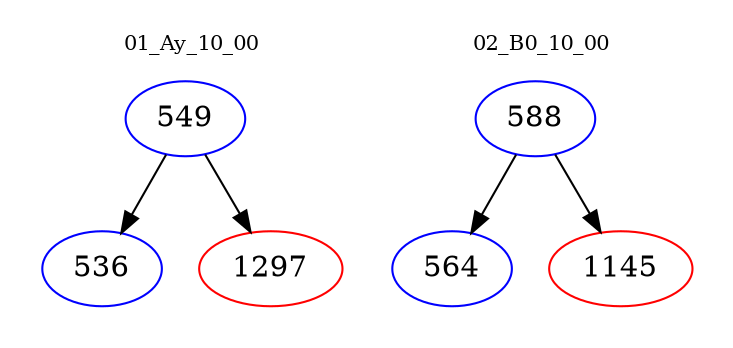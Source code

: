 digraph{
subgraph cluster_0 {
color = white
label = "01_Ay_10_00";
fontsize=10;
T0_549 [label="549", color="blue"]
T0_549 -> T0_536 [color="black"]
T0_536 [label="536", color="blue"]
T0_549 -> T0_1297 [color="black"]
T0_1297 [label="1297", color="red"]
}
subgraph cluster_1 {
color = white
label = "02_B0_10_00";
fontsize=10;
T1_588 [label="588", color="blue"]
T1_588 -> T1_564 [color="black"]
T1_564 [label="564", color="blue"]
T1_588 -> T1_1145 [color="black"]
T1_1145 [label="1145", color="red"]
}
}

